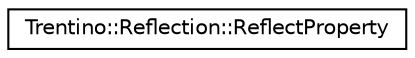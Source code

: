 digraph G
{
  edge [fontname="Helvetica",fontsize="10",labelfontname="Helvetica",labelfontsize="10"];
  node [fontname="Helvetica",fontsize="10",shape=record];
  rankdir="LR";
  Node1 [label="Trentino::Reflection::ReflectProperty",height=0.2,width=0.4,color="black", fillcolor="white", style="filled",URL="$class_trentino_1_1_reflection_1_1_reflect_property.html",tooltip="Class is used for property reflection. This kind of class contains all relevant informations to query..."];
}
